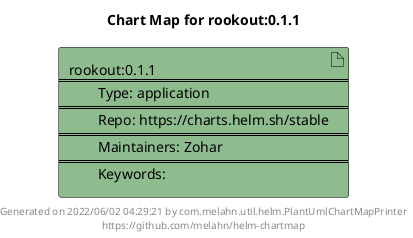 @startuml
skinparam linetype ortho
skinparam backgroundColor white
skinparam usecaseBorderColor black
skinparam usecaseArrowColor LightSlateGray
skinparam artifactBorderColor black
skinparam artifactArrowColor LightSlateGray

title Chart Map for rookout:0.1.1

'There is one referenced Helm Chart
artifact "rookout:0.1.1\n====\n\tType: application\n====\n\tRepo: https://charts.helm.sh/stable\n====\n\tMaintainers: Zohar\n====\n\tKeywords: " as rookout_0_1_1 #DarkSeaGreen

'There are 0 referenced Docker Images

'Chart Dependencies

center footer Generated on 2022/06/02 04:29:21 by com.melahn.util.helm.PlantUmlChartMapPrinter\nhttps://github.com/melahn/helm-chartmap
@enduml
